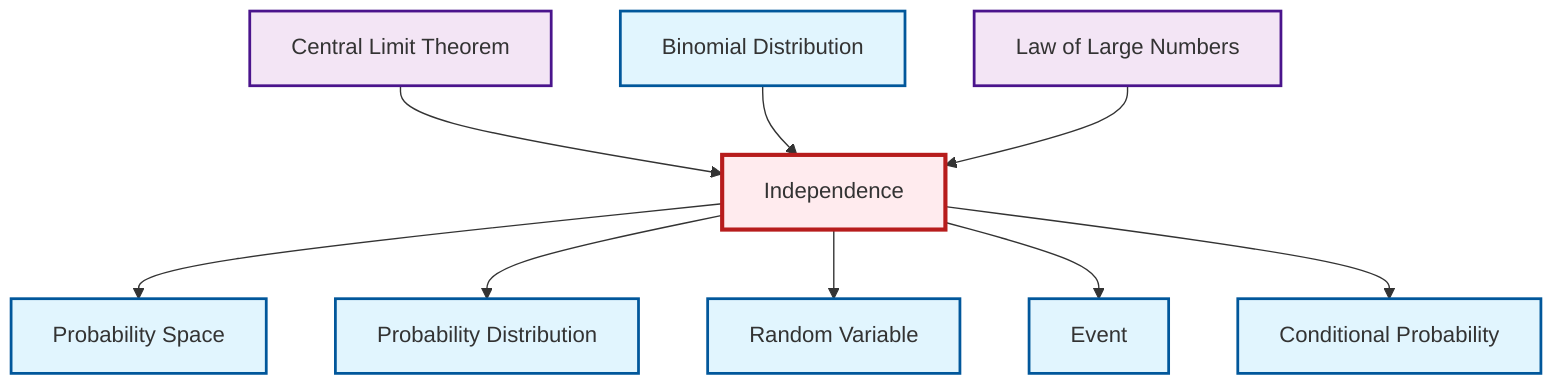 graph TD
    classDef definition fill:#e1f5fe,stroke:#01579b,stroke-width:2px
    classDef theorem fill:#f3e5f5,stroke:#4a148c,stroke-width:2px
    classDef axiom fill:#fff3e0,stroke:#e65100,stroke-width:2px
    classDef example fill:#e8f5e9,stroke:#1b5e20,stroke-width:2px
    classDef current fill:#ffebee,stroke:#b71c1c,stroke-width:3px
    def-conditional-probability["Conditional Probability"]:::definition
    thm-law-of-large-numbers["Law of Large Numbers"]:::theorem
    def-random-variable["Random Variable"]:::definition
    def-binomial-distribution["Binomial Distribution"]:::definition
    thm-central-limit["Central Limit Theorem"]:::theorem
    def-probability-space["Probability Space"]:::definition
    def-event["Event"]:::definition
    def-probability-distribution["Probability Distribution"]:::definition
    def-independence["Independence"]:::definition
    def-independence --> def-probability-space
    def-independence --> def-probability-distribution
    thm-central-limit --> def-independence
    def-binomial-distribution --> def-independence
    def-independence --> def-random-variable
    thm-law-of-large-numbers --> def-independence
    def-independence --> def-event
    def-independence --> def-conditional-probability
    class def-independence current
